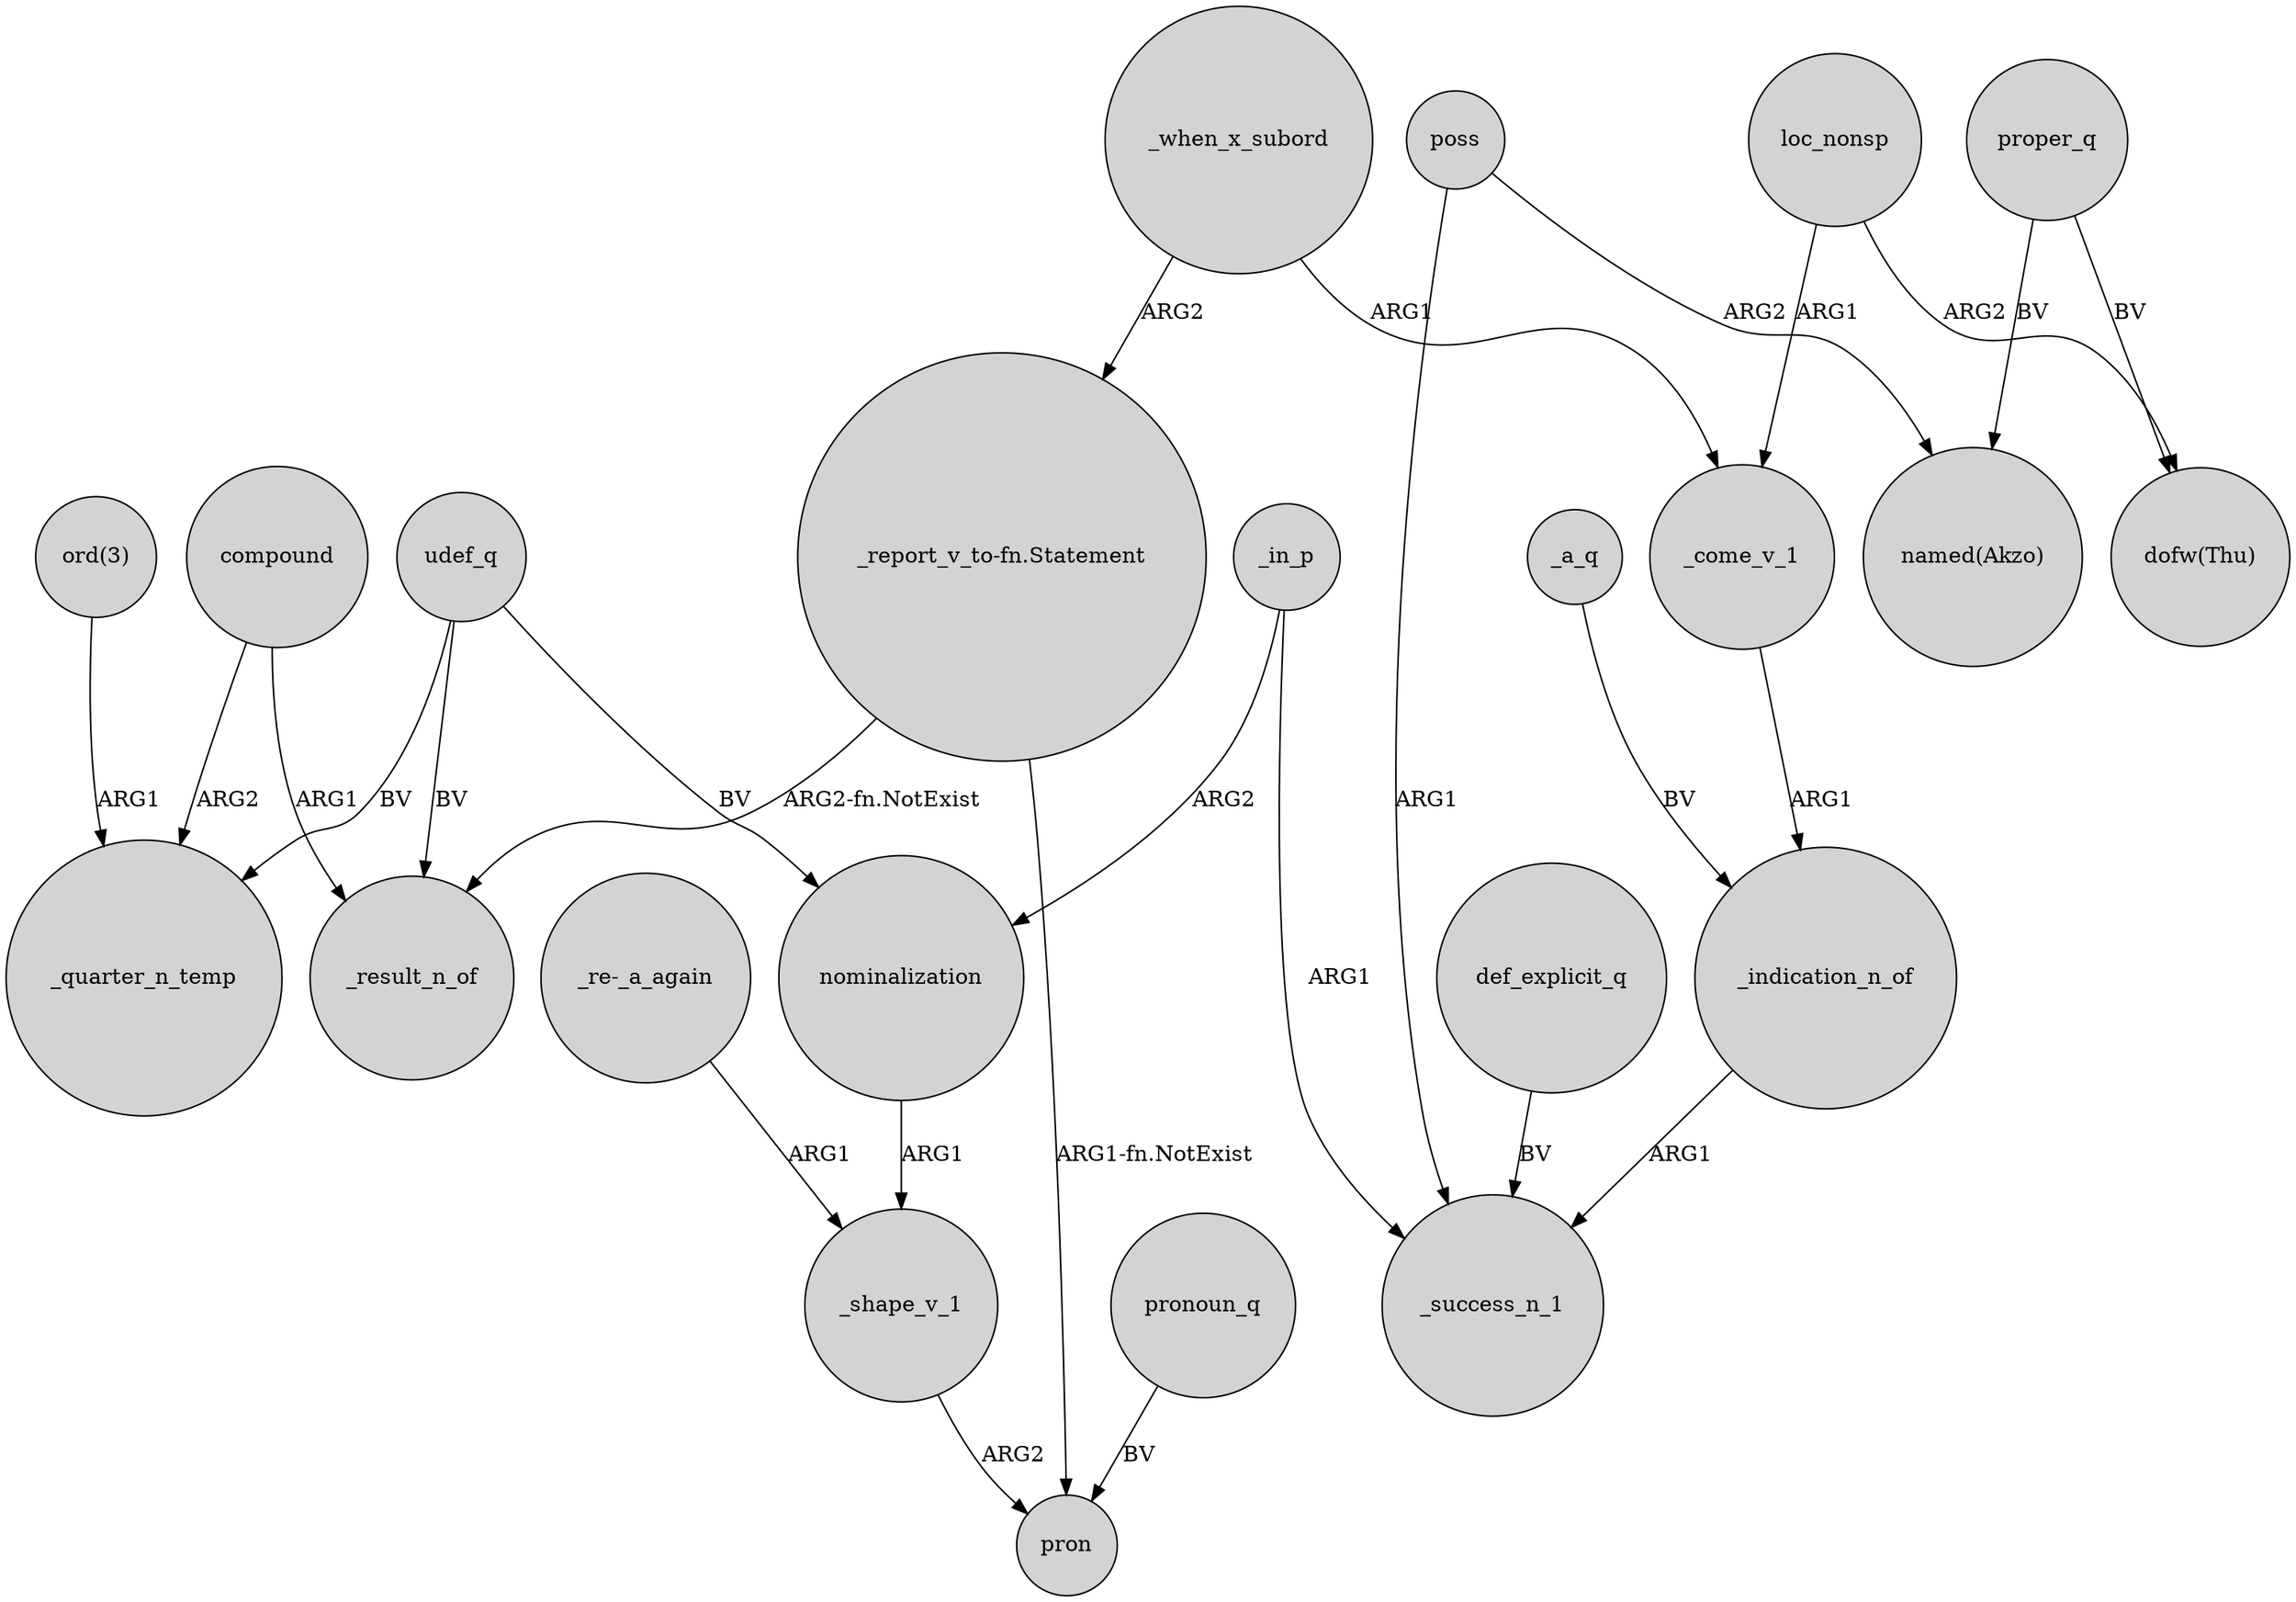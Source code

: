 digraph {
	node [shape=circle style=filled]
	compound -> _quarter_n_temp [label=ARG2]
	_when_x_subord -> _come_v_1 [label=ARG1]
	_in_p -> _success_n_1 [label=ARG1]
	poss -> _success_n_1 [label=ARG1]
	proper_q -> "named(Akzo)" [label=BV]
	"_report_v_to-fn.Statement" -> pron [label="ARG1-fn.NotExist"]
	loc_nonsp -> _come_v_1 [label=ARG1]
	"_re-_a_again" -> _shape_v_1 [label=ARG1]
	"_report_v_to-fn.Statement" -> _result_n_of [label="ARG2-fn.NotExist"]
	compound -> _result_n_of [label=ARG1]
	_a_q -> _indication_n_of [label=BV]
	pronoun_q -> pron [label=BV]
	_indication_n_of -> _success_n_1 [label=ARG1]
	_come_v_1 -> _indication_n_of [label=ARG1]
	udef_q -> _result_n_of [label=BV]
	"ord(3)" -> _quarter_n_temp [label=ARG1]
	_when_x_subord -> "_report_v_to-fn.Statement" [label=ARG2]
	nominalization -> _shape_v_1 [label=ARG1]
	proper_q -> "dofw(Thu)" [label=BV]
	loc_nonsp -> "dofw(Thu)" [label=ARG2]
	udef_q -> nominalization [label=BV]
	poss -> "named(Akzo)" [label=ARG2]
	def_explicit_q -> _success_n_1 [label=BV]
	udef_q -> _quarter_n_temp [label=BV]
	_in_p -> nominalization [label=ARG2]
	_shape_v_1 -> pron [label=ARG2]
}
